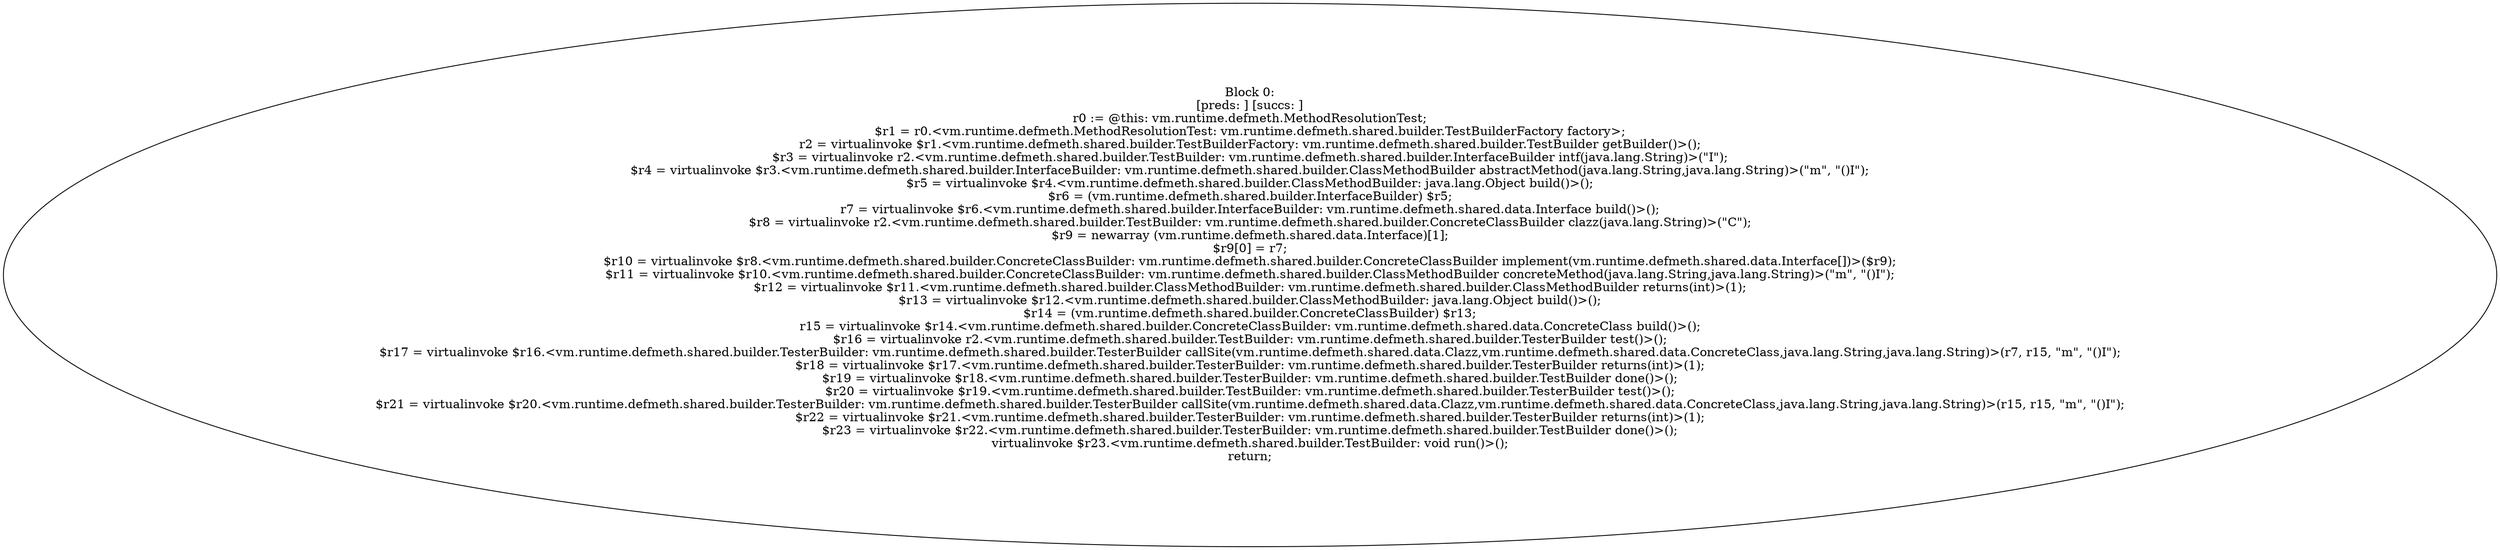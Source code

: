 digraph "unitGraph" {
    "Block 0:
[preds: ] [succs: ]
r0 := @this: vm.runtime.defmeth.MethodResolutionTest;
$r1 = r0.<vm.runtime.defmeth.MethodResolutionTest: vm.runtime.defmeth.shared.builder.TestBuilderFactory factory>;
r2 = virtualinvoke $r1.<vm.runtime.defmeth.shared.builder.TestBuilderFactory: vm.runtime.defmeth.shared.builder.TestBuilder getBuilder()>();
$r3 = virtualinvoke r2.<vm.runtime.defmeth.shared.builder.TestBuilder: vm.runtime.defmeth.shared.builder.InterfaceBuilder intf(java.lang.String)>(\"I\");
$r4 = virtualinvoke $r3.<vm.runtime.defmeth.shared.builder.InterfaceBuilder: vm.runtime.defmeth.shared.builder.ClassMethodBuilder abstractMethod(java.lang.String,java.lang.String)>(\"m\", \"()I\");
$r5 = virtualinvoke $r4.<vm.runtime.defmeth.shared.builder.ClassMethodBuilder: java.lang.Object build()>();
$r6 = (vm.runtime.defmeth.shared.builder.InterfaceBuilder) $r5;
r7 = virtualinvoke $r6.<vm.runtime.defmeth.shared.builder.InterfaceBuilder: vm.runtime.defmeth.shared.data.Interface build()>();
$r8 = virtualinvoke r2.<vm.runtime.defmeth.shared.builder.TestBuilder: vm.runtime.defmeth.shared.builder.ConcreteClassBuilder clazz(java.lang.String)>(\"C\");
$r9 = newarray (vm.runtime.defmeth.shared.data.Interface)[1];
$r9[0] = r7;
$r10 = virtualinvoke $r8.<vm.runtime.defmeth.shared.builder.ConcreteClassBuilder: vm.runtime.defmeth.shared.builder.ConcreteClassBuilder implement(vm.runtime.defmeth.shared.data.Interface[])>($r9);
$r11 = virtualinvoke $r10.<vm.runtime.defmeth.shared.builder.ConcreteClassBuilder: vm.runtime.defmeth.shared.builder.ClassMethodBuilder concreteMethod(java.lang.String,java.lang.String)>(\"m\", \"()I\");
$r12 = virtualinvoke $r11.<vm.runtime.defmeth.shared.builder.ClassMethodBuilder: vm.runtime.defmeth.shared.builder.ClassMethodBuilder returns(int)>(1);
$r13 = virtualinvoke $r12.<vm.runtime.defmeth.shared.builder.ClassMethodBuilder: java.lang.Object build()>();
$r14 = (vm.runtime.defmeth.shared.builder.ConcreteClassBuilder) $r13;
r15 = virtualinvoke $r14.<vm.runtime.defmeth.shared.builder.ConcreteClassBuilder: vm.runtime.defmeth.shared.data.ConcreteClass build()>();
$r16 = virtualinvoke r2.<vm.runtime.defmeth.shared.builder.TestBuilder: vm.runtime.defmeth.shared.builder.TesterBuilder test()>();
$r17 = virtualinvoke $r16.<vm.runtime.defmeth.shared.builder.TesterBuilder: vm.runtime.defmeth.shared.builder.TesterBuilder callSite(vm.runtime.defmeth.shared.data.Clazz,vm.runtime.defmeth.shared.data.ConcreteClass,java.lang.String,java.lang.String)>(r7, r15, \"m\", \"()I\");
$r18 = virtualinvoke $r17.<vm.runtime.defmeth.shared.builder.TesterBuilder: vm.runtime.defmeth.shared.builder.TesterBuilder returns(int)>(1);
$r19 = virtualinvoke $r18.<vm.runtime.defmeth.shared.builder.TesterBuilder: vm.runtime.defmeth.shared.builder.TestBuilder done()>();
$r20 = virtualinvoke $r19.<vm.runtime.defmeth.shared.builder.TestBuilder: vm.runtime.defmeth.shared.builder.TesterBuilder test()>();
$r21 = virtualinvoke $r20.<vm.runtime.defmeth.shared.builder.TesterBuilder: vm.runtime.defmeth.shared.builder.TesterBuilder callSite(vm.runtime.defmeth.shared.data.Clazz,vm.runtime.defmeth.shared.data.ConcreteClass,java.lang.String,java.lang.String)>(r15, r15, \"m\", \"()I\");
$r22 = virtualinvoke $r21.<vm.runtime.defmeth.shared.builder.TesterBuilder: vm.runtime.defmeth.shared.builder.TesterBuilder returns(int)>(1);
$r23 = virtualinvoke $r22.<vm.runtime.defmeth.shared.builder.TesterBuilder: vm.runtime.defmeth.shared.builder.TestBuilder done()>();
virtualinvoke $r23.<vm.runtime.defmeth.shared.builder.TestBuilder: void run()>();
return;
"
}
